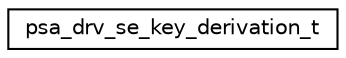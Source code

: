 digraph "Graphical Class Hierarchy"
{
 // LATEX_PDF_SIZE
  edge [fontname="Helvetica",fontsize="10",labelfontname="Helvetica",labelfontsize="10"];
  node [fontname="Helvetica",fontsize="10",shape=record];
  rankdir="LR";
  Node0 [label="psa_drv_se_key_derivation_t",height=0.2,width=0.4,color="black", fillcolor="white", style="filled",URL="$structpsa__drv__se__key__derivation__t.html",tooltip="A struct containing all of the function pointers needed to for secure element key derivation and agre..."];
}

